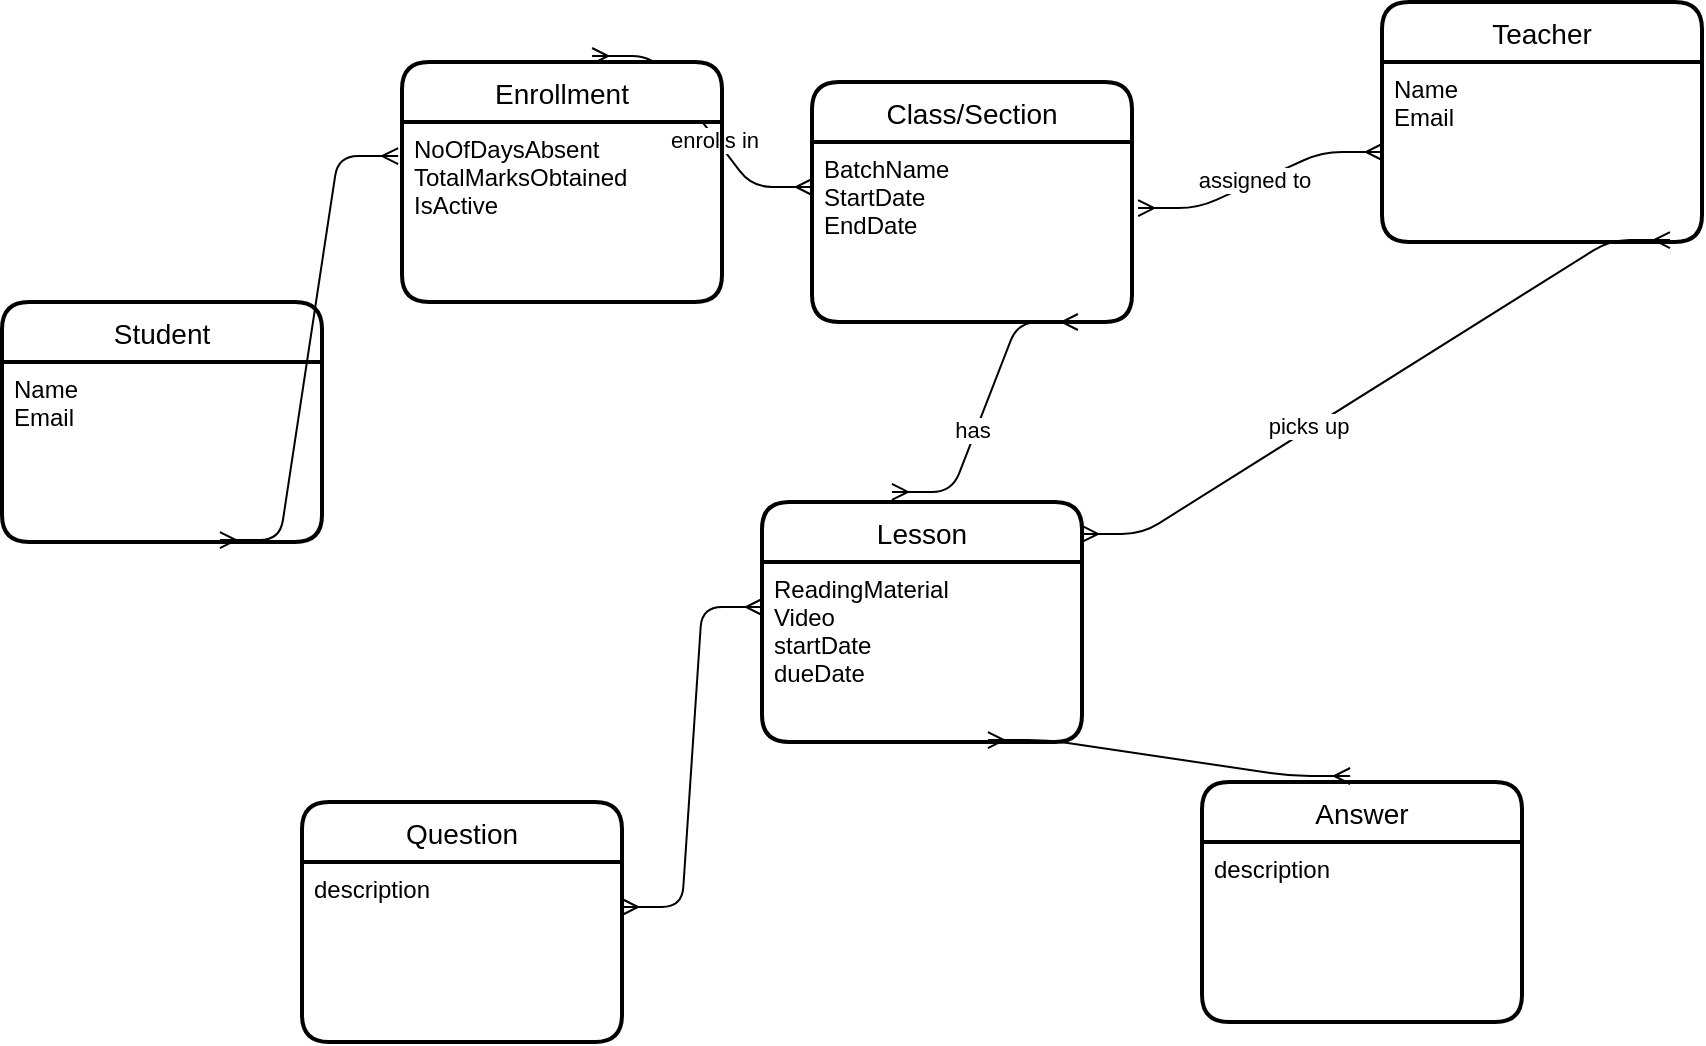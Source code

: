 <mxfile version="14.9.6" type="github">
  <diagram id="R2lEEEUBdFMjLlhIrx00" name="Page-1">
    <mxGraphModel dx="946" dy="613" grid="1" gridSize="10" guides="1" tooltips="1" connect="1" arrows="1" fold="1" page="1" pageScale="1" pageWidth="850" pageHeight="1100" math="0" shadow="0" extFonts="Permanent Marker^https://fonts.googleapis.com/css?family=Permanent+Marker">
      <root>
        <mxCell id="0" />
        <mxCell id="1" parent="0" />
        <mxCell id="jdU7JZz3qpydkBWGsLn8-1" value="Student" style="swimlane;childLayout=stackLayout;horizontal=1;startSize=30;horizontalStack=0;rounded=1;fontSize=14;fontStyle=0;strokeWidth=2;resizeParent=0;resizeLast=1;shadow=0;dashed=0;align=center;" parent="1" vertex="1">
          <mxGeometry x="20" y="180" width="160" height="120" as="geometry" />
        </mxCell>
        <mxCell id="jdU7JZz3qpydkBWGsLn8-2" value="Name&#xa;Email" style="align=left;strokeColor=none;fillColor=none;spacingLeft=4;fontSize=12;verticalAlign=top;resizable=0;rotatable=0;part=1;" parent="jdU7JZz3qpydkBWGsLn8-1" vertex="1">
          <mxGeometry y="30" width="160" height="90" as="geometry" />
        </mxCell>
        <mxCell id="jdU7JZz3qpydkBWGsLn8-3" value="Class/Section" style="swimlane;childLayout=stackLayout;horizontal=1;startSize=30;horizontalStack=0;rounded=1;fontSize=14;fontStyle=0;strokeWidth=2;resizeParent=0;resizeLast=1;shadow=0;dashed=0;align=center;" parent="1" vertex="1">
          <mxGeometry x="425" y="70" width="160" height="120" as="geometry" />
        </mxCell>
        <mxCell id="jdU7JZz3qpydkBWGsLn8-4" value="BatchName&#xa;StartDate&#xa;EndDate&#xa;" style="align=left;strokeColor=none;fillColor=none;spacingLeft=4;fontSize=12;verticalAlign=top;resizable=0;rotatable=0;part=1;" parent="jdU7JZz3qpydkBWGsLn8-3" vertex="1">
          <mxGeometry y="30" width="160" height="90" as="geometry" />
        </mxCell>
        <mxCell id="jdU7JZz3qpydkBWGsLn8-5" value="" style="edgeStyle=entityRelationEdgeStyle;fontSize=12;html=1;endArrow=ERmany;startArrow=ERmany;exitX=0.594;exitY=-0.025;exitDx=0;exitDy=0;entryX=0;entryY=0.25;entryDx=0;entryDy=0;exitPerimeter=0;" parent="1" source="jdU7JZz3qpydkBWGsLn8-17" target="jdU7JZz3qpydkBWGsLn8-4" edge="1">
          <mxGeometry width="100" height="100" relative="1" as="geometry">
            <mxPoint x="310" y="230" as="sourcePoint" />
            <mxPoint x="410" y="130" as="targetPoint" />
          </mxGeometry>
        </mxCell>
        <mxCell id="jdU7JZz3qpydkBWGsLn8-6" value="enrolls in" style="edgeLabel;html=1;align=center;verticalAlign=middle;resizable=0;points=[];" parent="jdU7JZz3qpydkBWGsLn8-5" vertex="1" connectable="0">
          <mxGeometry x="0.153" y="-1" relative="1" as="geometry">
            <mxPoint as="offset" />
          </mxGeometry>
        </mxCell>
        <mxCell id="jdU7JZz3qpydkBWGsLn8-7" value="Teacher" style="swimlane;childLayout=stackLayout;horizontal=1;startSize=30;horizontalStack=0;rounded=1;fontSize=14;fontStyle=0;strokeWidth=2;resizeParent=0;resizeLast=1;shadow=0;dashed=0;align=center;" parent="1" vertex="1">
          <mxGeometry x="710" y="30" width="160" height="120" as="geometry" />
        </mxCell>
        <mxCell id="jdU7JZz3qpydkBWGsLn8-8" value="Name&#xa;Email" style="align=left;strokeColor=none;fillColor=none;spacingLeft=4;fontSize=12;verticalAlign=top;resizable=0;rotatable=0;part=1;" parent="jdU7JZz3qpydkBWGsLn8-7" vertex="1">
          <mxGeometry y="30" width="160" height="90" as="geometry" />
        </mxCell>
        <mxCell id="jdU7JZz3qpydkBWGsLn8-9" value="" style="edgeStyle=entityRelationEdgeStyle;fontSize=12;html=1;endArrow=ERmany;startArrow=ERmany;exitX=1.019;exitY=0.367;exitDx=0;exitDy=0;exitPerimeter=0;entryX=0;entryY=0.5;entryDx=0;entryDy=0;" parent="1" source="jdU7JZz3qpydkBWGsLn8-4" target="jdU7JZz3qpydkBWGsLn8-8" edge="1">
          <mxGeometry width="100" height="100" relative="1" as="geometry">
            <mxPoint x="580" y="300" as="sourcePoint" />
            <mxPoint x="680" y="200" as="targetPoint" />
          </mxGeometry>
        </mxCell>
        <mxCell id="jdU7JZz3qpydkBWGsLn8-15" value="assigned to" style="edgeLabel;html=1;align=center;verticalAlign=middle;resizable=0;points=[];" parent="jdU7JZz3qpydkBWGsLn8-9" vertex="1" connectable="0">
          <mxGeometry x="-0.043" y="1" relative="1" as="geometry">
            <mxPoint x="-1" as="offset" />
          </mxGeometry>
        </mxCell>
        <mxCell id="jdU7JZz3qpydkBWGsLn8-10" value="Lesson" style="swimlane;childLayout=stackLayout;horizontal=1;startSize=30;horizontalStack=0;rounded=1;fontSize=14;fontStyle=0;strokeWidth=2;resizeParent=0;resizeLast=1;shadow=0;dashed=0;align=center;" parent="1" vertex="1">
          <mxGeometry x="400" y="280" width="160" height="120" as="geometry" />
        </mxCell>
        <mxCell id="jdU7JZz3qpydkBWGsLn8-11" value="ReadingMaterial&#xa;Video&#xa;startDate&#xa;dueDate" style="align=left;strokeColor=none;fillColor=none;spacingLeft=4;fontSize=12;verticalAlign=top;resizable=0;rotatable=0;part=1;" parent="jdU7JZz3qpydkBWGsLn8-10" vertex="1">
          <mxGeometry y="30" width="160" height="90" as="geometry" />
        </mxCell>
        <mxCell id="jdU7JZz3qpydkBWGsLn8-12" value="" style="edgeStyle=entityRelationEdgeStyle;fontSize=12;html=1;endArrow=ERmany;startArrow=ERmany;entryX=0.831;entryY=1;entryDx=0;entryDy=0;entryPerimeter=0;exitX=0.406;exitY=-0.042;exitDx=0;exitDy=0;exitPerimeter=0;" parent="1" source="jdU7JZz3qpydkBWGsLn8-10" target="jdU7JZz3qpydkBWGsLn8-4" edge="1">
          <mxGeometry width="100" height="100" relative="1" as="geometry">
            <mxPoint x="430" y="260" as="sourcePoint" />
            <mxPoint x="530" y="180" as="targetPoint" />
          </mxGeometry>
        </mxCell>
        <mxCell id="jdU7JZz3qpydkBWGsLn8-16" value="has" style="edgeLabel;html=1;align=center;verticalAlign=middle;resizable=0;points=[];" parent="jdU7JZz3qpydkBWGsLn8-12" vertex="1" connectable="0">
          <mxGeometry x="-0.172" y="2" relative="1" as="geometry">
            <mxPoint as="offset" />
          </mxGeometry>
        </mxCell>
        <mxCell id="jdU7JZz3qpydkBWGsLn8-17" value="Enrollment" style="swimlane;childLayout=stackLayout;horizontal=1;startSize=30;horizontalStack=0;rounded=1;fontSize=14;fontStyle=0;strokeWidth=2;resizeParent=0;resizeLast=1;shadow=0;dashed=0;align=center;" parent="1" vertex="1">
          <mxGeometry x="220" y="60" width="160" height="120" as="geometry" />
        </mxCell>
        <mxCell id="jdU7JZz3qpydkBWGsLn8-18" value="NoOfDaysAbsent&#xa;TotalMarksObtained&#xa;IsActive" style="align=left;strokeColor=none;fillColor=none;spacingLeft=4;fontSize=12;verticalAlign=top;resizable=0;rotatable=0;part=1;" parent="jdU7JZz3qpydkBWGsLn8-17" vertex="1">
          <mxGeometry y="30" width="160" height="90" as="geometry" />
        </mxCell>
        <mxCell id="jdU7JZz3qpydkBWGsLn8-21" value="" style="edgeStyle=entityRelationEdgeStyle;fontSize=12;html=1;endArrow=ERmany;startArrow=ERmany;entryX=0.681;entryY=0.989;entryDx=0;entryDy=0;entryPerimeter=0;exitX=-0.012;exitY=0.189;exitDx=0;exitDy=0;exitPerimeter=0;" parent="1" source="jdU7JZz3qpydkBWGsLn8-18" target="jdU7JZz3qpydkBWGsLn8-2" edge="1">
          <mxGeometry width="100" height="100" relative="1" as="geometry">
            <mxPoint x="210" y="270" as="sourcePoint" />
            <mxPoint x="470" y="260" as="targetPoint" />
          </mxGeometry>
        </mxCell>
        <mxCell id="jdU7JZz3qpydkBWGsLn8-25" value="Question" style="swimlane;childLayout=stackLayout;horizontal=1;startSize=30;horizontalStack=0;rounded=1;fontSize=14;fontStyle=0;strokeWidth=2;resizeParent=0;resizeLast=1;shadow=0;dashed=0;align=center;" parent="1" vertex="1">
          <mxGeometry x="170" y="430" width="160" height="120" as="geometry" />
        </mxCell>
        <mxCell id="jdU7JZz3qpydkBWGsLn8-26" value="description&#xa;" style="align=left;strokeColor=none;fillColor=none;spacingLeft=4;fontSize=12;verticalAlign=top;resizable=0;rotatable=0;part=1;" parent="jdU7JZz3qpydkBWGsLn8-25" vertex="1">
          <mxGeometry y="30" width="160" height="90" as="geometry" />
        </mxCell>
        <mxCell id="jdU7JZz3qpydkBWGsLn8-27" value="Answer" style="swimlane;childLayout=stackLayout;horizontal=1;startSize=30;horizontalStack=0;rounded=1;fontSize=14;fontStyle=0;strokeWidth=2;resizeParent=0;resizeLast=1;shadow=0;dashed=0;align=center;" parent="1" vertex="1">
          <mxGeometry x="620" y="420" width="160" height="120" as="geometry" />
        </mxCell>
        <mxCell id="jdU7JZz3qpydkBWGsLn8-33" style="edgeStyle=orthogonalEdgeStyle;rounded=0;orthogonalLoop=1;jettySize=auto;html=1;" parent="jdU7JZz3qpydkBWGsLn8-27" source="jdU7JZz3qpydkBWGsLn8-28" target="jdU7JZz3qpydkBWGsLn8-27" edge="1">
          <mxGeometry relative="1" as="geometry">
            <Array as="points">
              <mxPoint x="50" y="20" />
              <mxPoint x="50" y="20" />
            </Array>
          </mxGeometry>
        </mxCell>
        <mxCell id="jdU7JZz3qpydkBWGsLn8-28" value="description" style="align=left;strokeColor=none;fillColor=none;spacingLeft=4;fontSize=12;verticalAlign=top;resizable=0;rotatable=0;part=1;" parent="jdU7JZz3qpydkBWGsLn8-27" vertex="1">
          <mxGeometry y="30" width="160" height="90" as="geometry" />
        </mxCell>
        <mxCell id="jdU7JZz3qpydkBWGsLn8-30" value="" style="edgeStyle=entityRelationEdgeStyle;fontSize=12;html=1;endArrow=ERmany;startArrow=ERmany;exitX=1;exitY=0.25;exitDx=0;exitDy=0;entryX=0;entryY=0.25;entryDx=0;entryDy=0;" parent="1" source="jdU7JZz3qpydkBWGsLn8-26" target="jdU7JZz3qpydkBWGsLn8-11" edge="1">
          <mxGeometry width="100" height="100" relative="1" as="geometry">
            <mxPoint x="270" y="540" as="sourcePoint" />
            <mxPoint x="370" y="440" as="targetPoint" />
          </mxGeometry>
        </mxCell>
        <mxCell id="jdU7JZz3qpydkBWGsLn8-31" value="" style="edgeStyle=entityRelationEdgeStyle;fontSize=12;html=1;endArrow=ERmany;startArrow=ERmany;exitX=0.463;exitY=-0.025;exitDx=0;exitDy=0;entryX=0.706;entryY=0.989;entryDx=0;entryDy=0;entryPerimeter=0;exitPerimeter=0;" parent="1" source="jdU7JZz3qpydkBWGsLn8-27" target="jdU7JZz3qpydkBWGsLn8-11" edge="1">
          <mxGeometry width="100" height="100" relative="1" as="geometry">
            <mxPoint x="720" y="490" as="sourcePoint" />
            <mxPoint x="760" y="390" as="targetPoint" />
          </mxGeometry>
        </mxCell>
        <mxCell id="jdU7JZz3qpydkBWGsLn8-32" value="" style="edgeStyle=entityRelationEdgeStyle;fontSize=12;html=1;endArrow=ERmany;startArrow=ERmany;exitX=1;exitY=0.133;exitDx=0;exitDy=0;exitPerimeter=0;entryX=0.9;entryY=0.989;entryDx=0;entryDy=0;entryPerimeter=0;" parent="1" source="jdU7JZz3qpydkBWGsLn8-10" target="jdU7JZz3qpydkBWGsLn8-8" edge="1">
          <mxGeometry width="100" height="100" relative="1" as="geometry">
            <mxPoint x="700" y="270" as="sourcePoint" />
            <mxPoint x="800" y="170" as="targetPoint" />
          </mxGeometry>
        </mxCell>
        <mxCell id="jdU7JZz3qpydkBWGsLn8-34" value="picks up" style="edgeLabel;html=1;align=center;verticalAlign=middle;resizable=0;points=[];" parent="jdU7JZz3qpydkBWGsLn8-32" vertex="1" connectable="0">
          <mxGeometry x="-0.234" y="2" relative="1" as="geometry">
            <mxPoint as="offset" />
          </mxGeometry>
        </mxCell>
      </root>
    </mxGraphModel>
  </diagram>
</mxfile>

